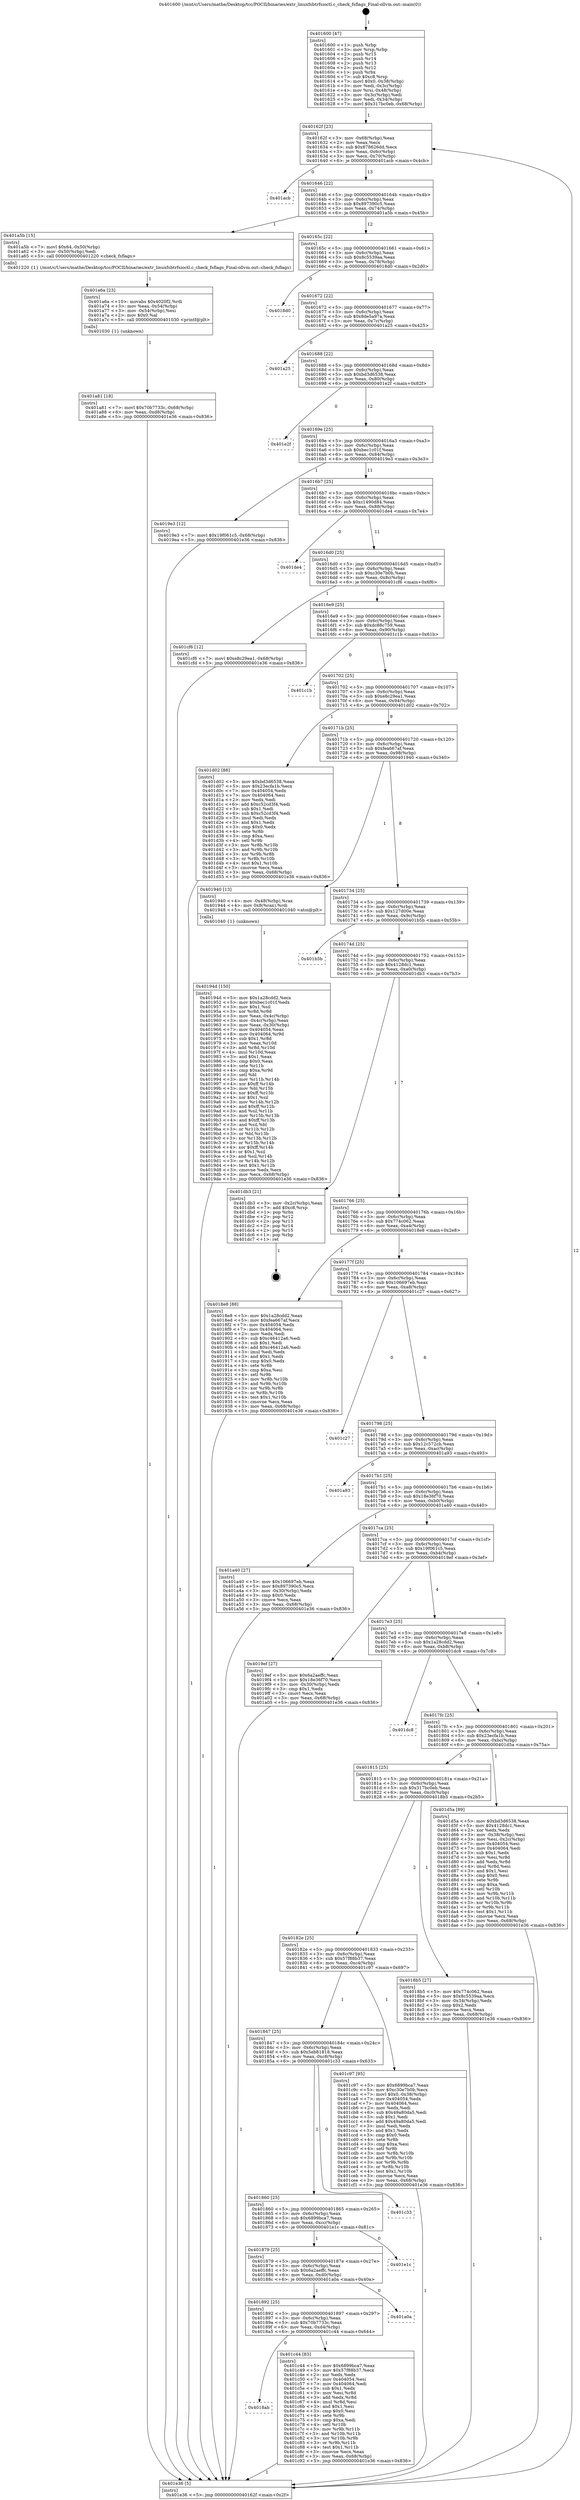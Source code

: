 digraph "0x401600" {
  label = "0x401600 (/mnt/c/Users/mathe/Desktop/tcc/POCII/binaries/extr_linuxfsbtrfsioctl.c_check_fsflags_Final-ollvm.out::main(0))"
  labelloc = "t"
  node[shape=record]

  Entry [label="",width=0.3,height=0.3,shape=circle,fillcolor=black,style=filled]
  "0x40162f" [label="{
     0x40162f [23]\l
     | [instrs]\l
     &nbsp;&nbsp;0x40162f \<+3\>: mov -0x68(%rbp),%eax\l
     &nbsp;&nbsp;0x401632 \<+2\>: mov %eax,%ecx\l
     &nbsp;&nbsp;0x401634 \<+6\>: sub $0x878626dd,%ecx\l
     &nbsp;&nbsp;0x40163a \<+3\>: mov %eax,-0x6c(%rbp)\l
     &nbsp;&nbsp;0x40163d \<+3\>: mov %ecx,-0x70(%rbp)\l
     &nbsp;&nbsp;0x401640 \<+6\>: je 0000000000401acb \<main+0x4cb\>\l
  }"]
  "0x401acb" [label="{
     0x401acb\l
  }", style=dashed]
  "0x401646" [label="{
     0x401646 [22]\l
     | [instrs]\l
     &nbsp;&nbsp;0x401646 \<+5\>: jmp 000000000040164b \<main+0x4b\>\l
     &nbsp;&nbsp;0x40164b \<+3\>: mov -0x6c(%rbp),%eax\l
     &nbsp;&nbsp;0x40164e \<+5\>: sub $0x897390c5,%eax\l
     &nbsp;&nbsp;0x401653 \<+3\>: mov %eax,-0x74(%rbp)\l
     &nbsp;&nbsp;0x401656 \<+6\>: je 0000000000401a5b \<main+0x45b\>\l
  }"]
  Exit [label="",width=0.3,height=0.3,shape=circle,fillcolor=black,style=filled,peripheries=2]
  "0x401a5b" [label="{
     0x401a5b [15]\l
     | [instrs]\l
     &nbsp;&nbsp;0x401a5b \<+7\>: movl $0x64,-0x50(%rbp)\l
     &nbsp;&nbsp;0x401a62 \<+3\>: mov -0x50(%rbp),%edi\l
     &nbsp;&nbsp;0x401a65 \<+5\>: call 0000000000401220 \<check_fsflags\>\l
     | [calls]\l
     &nbsp;&nbsp;0x401220 \{1\} (/mnt/c/Users/mathe/Desktop/tcc/POCII/binaries/extr_linuxfsbtrfsioctl.c_check_fsflags_Final-ollvm.out::check_fsflags)\l
  }"]
  "0x40165c" [label="{
     0x40165c [22]\l
     | [instrs]\l
     &nbsp;&nbsp;0x40165c \<+5\>: jmp 0000000000401661 \<main+0x61\>\l
     &nbsp;&nbsp;0x401661 \<+3\>: mov -0x6c(%rbp),%eax\l
     &nbsp;&nbsp;0x401664 \<+5\>: sub $0x8c5539aa,%eax\l
     &nbsp;&nbsp;0x401669 \<+3\>: mov %eax,-0x78(%rbp)\l
     &nbsp;&nbsp;0x40166c \<+6\>: je 00000000004018d0 \<main+0x2d0\>\l
  }"]
  "0x4018ab" [label="{
     0x4018ab\l
  }", style=dashed]
  "0x4018d0" [label="{
     0x4018d0\l
  }", style=dashed]
  "0x401672" [label="{
     0x401672 [22]\l
     | [instrs]\l
     &nbsp;&nbsp;0x401672 \<+5\>: jmp 0000000000401677 \<main+0x77\>\l
     &nbsp;&nbsp;0x401677 \<+3\>: mov -0x6c(%rbp),%eax\l
     &nbsp;&nbsp;0x40167a \<+5\>: sub $0x8de5a97a,%eax\l
     &nbsp;&nbsp;0x40167f \<+3\>: mov %eax,-0x7c(%rbp)\l
     &nbsp;&nbsp;0x401682 \<+6\>: je 0000000000401a25 \<main+0x425\>\l
  }"]
  "0x401c44" [label="{
     0x401c44 [83]\l
     | [instrs]\l
     &nbsp;&nbsp;0x401c44 \<+5\>: mov $0x6899bca7,%eax\l
     &nbsp;&nbsp;0x401c49 \<+5\>: mov $0x57f88b37,%ecx\l
     &nbsp;&nbsp;0x401c4e \<+2\>: xor %edx,%edx\l
     &nbsp;&nbsp;0x401c50 \<+7\>: mov 0x404054,%esi\l
     &nbsp;&nbsp;0x401c57 \<+7\>: mov 0x404064,%edi\l
     &nbsp;&nbsp;0x401c5e \<+3\>: sub $0x1,%edx\l
     &nbsp;&nbsp;0x401c61 \<+3\>: mov %esi,%r8d\l
     &nbsp;&nbsp;0x401c64 \<+3\>: add %edx,%r8d\l
     &nbsp;&nbsp;0x401c67 \<+4\>: imul %r8d,%esi\l
     &nbsp;&nbsp;0x401c6b \<+3\>: and $0x1,%esi\l
     &nbsp;&nbsp;0x401c6e \<+3\>: cmp $0x0,%esi\l
     &nbsp;&nbsp;0x401c71 \<+4\>: sete %r9b\l
     &nbsp;&nbsp;0x401c75 \<+3\>: cmp $0xa,%edi\l
     &nbsp;&nbsp;0x401c78 \<+4\>: setl %r10b\l
     &nbsp;&nbsp;0x401c7c \<+3\>: mov %r9b,%r11b\l
     &nbsp;&nbsp;0x401c7f \<+3\>: and %r10b,%r11b\l
     &nbsp;&nbsp;0x401c82 \<+3\>: xor %r10b,%r9b\l
     &nbsp;&nbsp;0x401c85 \<+3\>: or %r9b,%r11b\l
     &nbsp;&nbsp;0x401c88 \<+4\>: test $0x1,%r11b\l
     &nbsp;&nbsp;0x401c8c \<+3\>: cmovne %ecx,%eax\l
     &nbsp;&nbsp;0x401c8f \<+3\>: mov %eax,-0x68(%rbp)\l
     &nbsp;&nbsp;0x401c92 \<+5\>: jmp 0000000000401e36 \<main+0x836\>\l
  }"]
  "0x401a25" [label="{
     0x401a25\l
  }", style=dashed]
  "0x401688" [label="{
     0x401688 [22]\l
     | [instrs]\l
     &nbsp;&nbsp;0x401688 \<+5\>: jmp 000000000040168d \<main+0x8d\>\l
     &nbsp;&nbsp;0x40168d \<+3\>: mov -0x6c(%rbp),%eax\l
     &nbsp;&nbsp;0x401690 \<+5\>: sub $0xbd3d6538,%eax\l
     &nbsp;&nbsp;0x401695 \<+3\>: mov %eax,-0x80(%rbp)\l
     &nbsp;&nbsp;0x401698 \<+6\>: je 0000000000401e2f \<main+0x82f\>\l
  }"]
  "0x401892" [label="{
     0x401892 [25]\l
     | [instrs]\l
     &nbsp;&nbsp;0x401892 \<+5\>: jmp 0000000000401897 \<main+0x297\>\l
     &nbsp;&nbsp;0x401897 \<+3\>: mov -0x6c(%rbp),%eax\l
     &nbsp;&nbsp;0x40189a \<+5\>: sub $0x70b7733c,%eax\l
     &nbsp;&nbsp;0x40189f \<+6\>: mov %eax,-0xd4(%rbp)\l
     &nbsp;&nbsp;0x4018a5 \<+6\>: je 0000000000401c44 \<main+0x644\>\l
  }"]
  "0x401e2f" [label="{
     0x401e2f\l
  }", style=dashed]
  "0x40169e" [label="{
     0x40169e [25]\l
     | [instrs]\l
     &nbsp;&nbsp;0x40169e \<+5\>: jmp 00000000004016a3 \<main+0xa3\>\l
     &nbsp;&nbsp;0x4016a3 \<+3\>: mov -0x6c(%rbp),%eax\l
     &nbsp;&nbsp;0x4016a6 \<+5\>: sub $0xbec1c01f,%eax\l
     &nbsp;&nbsp;0x4016ab \<+6\>: mov %eax,-0x84(%rbp)\l
     &nbsp;&nbsp;0x4016b1 \<+6\>: je 00000000004019e3 \<main+0x3e3\>\l
  }"]
  "0x401a0a" [label="{
     0x401a0a\l
  }", style=dashed]
  "0x4019e3" [label="{
     0x4019e3 [12]\l
     | [instrs]\l
     &nbsp;&nbsp;0x4019e3 \<+7\>: movl $0x19f061c5,-0x68(%rbp)\l
     &nbsp;&nbsp;0x4019ea \<+5\>: jmp 0000000000401e36 \<main+0x836\>\l
  }"]
  "0x4016b7" [label="{
     0x4016b7 [25]\l
     | [instrs]\l
     &nbsp;&nbsp;0x4016b7 \<+5\>: jmp 00000000004016bc \<main+0xbc\>\l
     &nbsp;&nbsp;0x4016bc \<+3\>: mov -0x6c(%rbp),%eax\l
     &nbsp;&nbsp;0x4016bf \<+5\>: sub $0xc1490d84,%eax\l
     &nbsp;&nbsp;0x4016c4 \<+6\>: mov %eax,-0x88(%rbp)\l
     &nbsp;&nbsp;0x4016ca \<+6\>: je 0000000000401de4 \<main+0x7e4\>\l
  }"]
  "0x401879" [label="{
     0x401879 [25]\l
     | [instrs]\l
     &nbsp;&nbsp;0x401879 \<+5\>: jmp 000000000040187e \<main+0x27e\>\l
     &nbsp;&nbsp;0x40187e \<+3\>: mov -0x6c(%rbp),%eax\l
     &nbsp;&nbsp;0x401881 \<+5\>: sub $0x6a2aeffc,%eax\l
     &nbsp;&nbsp;0x401886 \<+6\>: mov %eax,-0xd0(%rbp)\l
     &nbsp;&nbsp;0x40188c \<+6\>: je 0000000000401a0a \<main+0x40a\>\l
  }"]
  "0x401de4" [label="{
     0x401de4\l
  }", style=dashed]
  "0x4016d0" [label="{
     0x4016d0 [25]\l
     | [instrs]\l
     &nbsp;&nbsp;0x4016d0 \<+5\>: jmp 00000000004016d5 \<main+0xd5\>\l
     &nbsp;&nbsp;0x4016d5 \<+3\>: mov -0x6c(%rbp),%eax\l
     &nbsp;&nbsp;0x4016d8 \<+5\>: sub $0xc30e7b0b,%eax\l
     &nbsp;&nbsp;0x4016dd \<+6\>: mov %eax,-0x8c(%rbp)\l
     &nbsp;&nbsp;0x4016e3 \<+6\>: je 0000000000401cf6 \<main+0x6f6\>\l
  }"]
  "0x401e1c" [label="{
     0x401e1c\l
  }", style=dashed]
  "0x401cf6" [label="{
     0x401cf6 [12]\l
     | [instrs]\l
     &nbsp;&nbsp;0x401cf6 \<+7\>: movl $0xe8c29ea1,-0x68(%rbp)\l
     &nbsp;&nbsp;0x401cfd \<+5\>: jmp 0000000000401e36 \<main+0x836\>\l
  }"]
  "0x4016e9" [label="{
     0x4016e9 [25]\l
     | [instrs]\l
     &nbsp;&nbsp;0x4016e9 \<+5\>: jmp 00000000004016ee \<main+0xee\>\l
     &nbsp;&nbsp;0x4016ee \<+3\>: mov -0x6c(%rbp),%eax\l
     &nbsp;&nbsp;0x4016f1 \<+5\>: sub $0xdc88c759,%eax\l
     &nbsp;&nbsp;0x4016f6 \<+6\>: mov %eax,-0x90(%rbp)\l
     &nbsp;&nbsp;0x4016fc \<+6\>: je 0000000000401c1b \<main+0x61b\>\l
  }"]
  "0x401860" [label="{
     0x401860 [25]\l
     | [instrs]\l
     &nbsp;&nbsp;0x401860 \<+5\>: jmp 0000000000401865 \<main+0x265\>\l
     &nbsp;&nbsp;0x401865 \<+3\>: mov -0x6c(%rbp),%eax\l
     &nbsp;&nbsp;0x401868 \<+5\>: sub $0x6899bca7,%eax\l
     &nbsp;&nbsp;0x40186d \<+6\>: mov %eax,-0xcc(%rbp)\l
     &nbsp;&nbsp;0x401873 \<+6\>: je 0000000000401e1c \<main+0x81c\>\l
  }"]
  "0x401c1b" [label="{
     0x401c1b\l
  }", style=dashed]
  "0x401702" [label="{
     0x401702 [25]\l
     | [instrs]\l
     &nbsp;&nbsp;0x401702 \<+5\>: jmp 0000000000401707 \<main+0x107\>\l
     &nbsp;&nbsp;0x401707 \<+3\>: mov -0x6c(%rbp),%eax\l
     &nbsp;&nbsp;0x40170a \<+5\>: sub $0xe8c29ea1,%eax\l
     &nbsp;&nbsp;0x40170f \<+6\>: mov %eax,-0x94(%rbp)\l
     &nbsp;&nbsp;0x401715 \<+6\>: je 0000000000401d02 \<main+0x702\>\l
  }"]
  "0x401c33" [label="{
     0x401c33\l
  }", style=dashed]
  "0x401d02" [label="{
     0x401d02 [88]\l
     | [instrs]\l
     &nbsp;&nbsp;0x401d02 \<+5\>: mov $0xbd3d6538,%eax\l
     &nbsp;&nbsp;0x401d07 \<+5\>: mov $0x23ecfa1b,%ecx\l
     &nbsp;&nbsp;0x401d0c \<+7\>: mov 0x404054,%edx\l
     &nbsp;&nbsp;0x401d13 \<+7\>: mov 0x404064,%esi\l
     &nbsp;&nbsp;0x401d1a \<+2\>: mov %edx,%edi\l
     &nbsp;&nbsp;0x401d1c \<+6\>: add $0xc52cd3f4,%edi\l
     &nbsp;&nbsp;0x401d22 \<+3\>: sub $0x1,%edi\l
     &nbsp;&nbsp;0x401d25 \<+6\>: sub $0xc52cd3f4,%edi\l
     &nbsp;&nbsp;0x401d2b \<+3\>: imul %edi,%edx\l
     &nbsp;&nbsp;0x401d2e \<+3\>: and $0x1,%edx\l
     &nbsp;&nbsp;0x401d31 \<+3\>: cmp $0x0,%edx\l
     &nbsp;&nbsp;0x401d34 \<+4\>: sete %r8b\l
     &nbsp;&nbsp;0x401d38 \<+3\>: cmp $0xa,%esi\l
     &nbsp;&nbsp;0x401d3b \<+4\>: setl %r9b\l
     &nbsp;&nbsp;0x401d3f \<+3\>: mov %r8b,%r10b\l
     &nbsp;&nbsp;0x401d42 \<+3\>: and %r9b,%r10b\l
     &nbsp;&nbsp;0x401d45 \<+3\>: xor %r9b,%r8b\l
     &nbsp;&nbsp;0x401d48 \<+3\>: or %r8b,%r10b\l
     &nbsp;&nbsp;0x401d4b \<+4\>: test $0x1,%r10b\l
     &nbsp;&nbsp;0x401d4f \<+3\>: cmovne %ecx,%eax\l
     &nbsp;&nbsp;0x401d52 \<+3\>: mov %eax,-0x68(%rbp)\l
     &nbsp;&nbsp;0x401d55 \<+5\>: jmp 0000000000401e36 \<main+0x836\>\l
  }"]
  "0x40171b" [label="{
     0x40171b [25]\l
     | [instrs]\l
     &nbsp;&nbsp;0x40171b \<+5\>: jmp 0000000000401720 \<main+0x120\>\l
     &nbsp;&nbsp;0x401720 \<+3\>: mov -0x6c(%rbp),%eax\l
     &nbsp;&nbsp;0x401723 \<+5\>: sub $0xfea667af,%eax\l
     &nbsp;&nbsp;0x401728 \<+6\>: mov %eax,-0x98(%rbp)\l
     &nbsp;&nbsp;0x40172e \<+6\>: je 0000000000401940 \<main+0x340\>\l
  }"]
  "0x401847" [label="{
     0x401847 [25]\l
     | [instrs]\l
     &nbsp;&nbsp;0x401847 \<+5\>: jmp 000000000040184c \<main+0x24c\>\l
     &nbsp;&nbsp;0x40184c \<+3\>: mov -0x6c(%rbp),%eax\l
     &nbsp;&nbsp;0x40184f \<+5\>: sub $0x5eb81818,%eax\l
     &nbsp;&nbsp;0x401854 \<+6\>: mov %eax,-0xc8(%rbp)\l
     &nbsp;&nbsp;0x40185a \<+6\>: je 0000000000401c33 \<main+0x633\>\l
  }"]
  "0x401940" [label="{
     0x401940 [13]\l
     | [instrs]\l
     &nbsp;&nbsp;0x401940 \<+4\>: mov -0x48(%rbp),%rax\l
     &nbsp;&nbsp;0x401944 \<+4\>: mov 0x8(%rax),%rdi\l
     &nbsp;&nbsp;0x401948 \<+5\>: call 0000000000401040 \<atoi@plt\>\l
     | [calls]\l
     &nbsp;&nbsp;0x401040 \{1\} (unknown)\l
  }"]
  "0x401734" [label="{
     0x401734 [25]\l
     | [instrs]\l
     &nbsp;&nbsp;0x401734 \<+5\>: jmp 0000000000401739 \<main+0x139\>\l
     &nbsp;&nbsp;0x401739 \<+3\>: mov -0x6c(%rbp),%eax\l
     &nbsp;&nbsp;0x40173c \<+5\>: sub $0x127d00e,%eax\l
     &nbsp;&nbsp;0x401741 \<+6\>: mov %eax,-0x9c(%rbp)\l
     &nbsp;&nbsp;0x401747 \<+6\>: je 0000000000401b5b \<main+0x55b\>\l
  }"]
  "0x401c97" [label="{
     0x401c97 [95]\l
     | [instrs]\l
     &nbsp;&nbsp;0x401c97 \<+5\>: mov $0x6899bca7,%eax\l
     &nbsp;&nbsp;0x401c9c \<+5\>: mov $0xc30e7b0b,%ecx\l
     &nbsp;&nbsp;0x401ca1 \<+7\>: movl $0x0,-0x38(%rbp)\l
     &nbsp;&nbsp;0x401ca8 \<+7\>: mov 0x404054,%edx\l
     &nbsp;&nbsp;0x401caf \<+7\>: mov 0x404064,%esi\l
     &nbsp;&nbsp;0x401cb6 \<+2\>: mov %edx,%edi\l
     &nbsp;&nbsp;0x401cb8 \<+6\>: sub $0x49a80da5,%edi\l
     &nbsp;&nbsp;0x401cbe \<+3\>: sub $0x1,%edi\l
     &nbsp;&nbsp;0x401cc1 \<+6\>: add $0x49a80da5,%edi\l
     &nbsp;&nbsp;0x401cc7 \<+3\>: imul %edi,%edx\l
     &nbsp;&nbsp;0x401cca \<+3\>: and $0x1,%edx\l
     &nbsp;&nbsp;0x401ccd \<+3\>: cmp $0x0,%edx\l
     &nbsp;&nbsp;0x401cd0 \<+4\>: sete %r8b\l
     &nbsp;&nbsp;0x401cd4 \<+3\>: cmp $0xa,%esi\l
     &nbsp;&nbsp;0x401cd7 \<+4\>: setl %r9b\l
     &nbsp;&nbsp;0x401cdb \<+3\>: mov %r8b,%r10b\l
     &nbsp;&nbsp;0x401cde \<+3\>: and %r9b,%r10b\l
     &nbsp;&nbsp;0x401ce1 \<+3\>: xor %r9b,%r8b\l
     &nbsp;&nbsp;0x401ce4 \<+3\>: or %r8b,%r10b\l
     &nbsp;&nbsp;0x401ce7 \<+4\>: test $0x1,%r10b\l
     &nbsp;&nbsp;0x401ceb \<+3\>: cmovne %ecx,%eax\l
     &nbsp;&nbsp;0x401cee \<+3\>: mov %eax,-0x68(%rbp)\l
     &nbsp;&nbsp;0x401cf1 \<+5\>: jmp 0000000000401e36 \<main+0x836\>\l
  }"]
  "0x401b5b" [label="{
     0x401b5b\l
  }", style=dashed]
  "0x40174d" [label="{
     0x40174d [25]\l
     | [instrs]\l
     &nbsp;&nbsp;0x40174d \<+5\>: jmp 0000000000401752 \<main+0x152\>\l
     &nbsp;&nbsp;0x401752 \<+3\>: mov -0x6c(%rbp),%eax\l
     &nbsp;&nbsp;0x401755 \<+5\>: sub $0x4128dc1,%eax\l
     &nbsp;&nbsp;0x40175a \<+6\>: mov %eax,-0xa0(%rbp)\l
     &nbsp;&nbsp;0x401760 \<+6\>: je 0000000000401db3 \<main+0x7b3\>\l
  }"]
  "0x401a81" [label="{
     0x401a81 [18]\l
     | [instrs]\l
     &nbsp;&nbsp;0x401a81 \<+7\>: movl $0x70b7733c,-0x68(%rbp)\l
     &nbsp;&nbsp;0x401a88 \<+6\>: mov %eax,-0xd8(%rbp)\l
     &nbsp;&nbsp;0x401a8e \<+5\>: jmp 0000000000401e36 \<main+0x836\>\l
  }"]
  "0x401db3" [label="{
     0x401db3 [21]\l
     | [instrs]\l
     &nbsp;&nbsp;0x401db3 \<+3\>: mov -0x2c(%rbp),%eax\l
     &nbsp;&nbsp;0x401db6 \<+7\>: add $0xc8,%rsp\l
     &nbsp;&nbsp;0x401dbd \<+1\>: pop %rbx\l
     &nbsp;&nbsp;0x401dbe \<+2\>: pop %r12\l
     &nbsp;&nbsp;0x401dc0 \<+2\>: pop %r13\l
     &nbsp;&nbsp;0x401dc2 \<+2\>: pop %r14\l
     &nbsp;&nbsp;0x401dc4 \<+2\>: pop %r15\l
     &nbsp;&nbsp;0x401dc6 \<+1\>: pop %rbp\l
     &nbsp;&nbsp;0x401dc7 \<+1\>: ret\l
  }"]
  "0x401766" [label="{
     0x401766 [25]\l
     | [instrs]\l
     &nbsp;&nbsp;0x401766 \<+5\>: jmp 000000000040176b \<main+0x16b\>\l
     &nbsp;&nbsp;0x40176b \<+3\>: mov -0x6c(%rbp),%eax\l
     &nbsp;&nbsp;0x40176e \<+5\>: sub $0x774c062,%eax\l
     &nbsp;&nbsp;0x401773 \<+6\>: mov %eax,-0xa4(%rbp)\l
     &nbsp;&nbsp;0x401779 \<+6\>: je 00000000004018e8 \<main+0x2e8\>\l
  }"]
  "0x401a6a" [label="{
     0x401a6a [23]\l
     | [instrs]\l
     &nbsp;&nbsp;0x401a6a \<+10\>: movabs $0x4020f2,%rdi\l
     &nbsp;&nbsp;0x401a74 \<+3\>: mov %eax,-0x54(%rbp)\l
     &nbsp;&nbsp;0x401a77 \<+3\>: mov -0x54(%rbp),%esi\l
     &nbsp;&nbsp;0x401a7a \<+2\>: mov $0x0,%al\l
     &nbsp;&nbsp;0x401a7c \<+5\>: call 0000000000401030 \<printf@plt\>\l
     | [calls]\l
     &nbsp;&nbsp;0x401030 \{1\} (unknown)\l
  }"]
  "0x4018e8" [label="{
     0x4018e8 [88]\l
     | [instrs]\l
     &nbsp;&nbsp;0x4018e8 \<+5\>: mov $0x1a28cdd2,%eax\l
     &nbsp;&nbsp;0x4018ed \<+5\>: mov $0xfea667af,%ecx\l
     &nbsp;&nbsp;0x4018f2 \<+7\>: mov 0x404054,%edx\l
     &nbsp;&nbsp;0x4018f9 \<+7\>: mov 0x404064,%esi\l
     &nbsp;&nbsp;0x401900 \<+2\>: mov %edx,%edi\l
     &nbsp;&nbsp;0x401902 \<+6\>: sub $0xc46412a6,%edi\l
     &nbsp;&nbsp;0x401908 \<+3\>: sub $0x1,%edi\l
     &nbsp;&nbsp;0x40190b \<+6\>: add $0xc46412a6,%edi\l
     &nbsp;&nbsp;0x401911 \<+3\>: imul %edi,%edx\l
     &nbsp;&nbsp;0x401914 \<+3\>: and $0x1,%edx\l
     &nbsp;&nbsp;0x401917 \<+3\>: cmp $0x0,%edx\l
     &nbsp;&nbsp;0x40191a \<+4\>: sete %r8b\l
     &nbsp;&nbsp;0x40191e \<+3\>: cmp $0xa,%esi\l
     &nbsp;&nbsp;0x401921 \<+4\>: setl %r9b\l
     &nbsp;&nbsp;0x401925 \<+3\>: mov %r8b,%r10b\l
     &nbsp;&nbsp;0x401928 \<+3\>: and %r9b,%r10b\l
     &nbsp;&nbsp;0x40192b \<+3\>: xor %r9b,%r8b\l
     &nbsp;&nbsp;0x40192e \<+3\>: or %r8b,%r10b\l
     &nbsp;&nbsp;0x401931 \<+4\>: test $0x1,%r10b\l
     &nbsp;&nbsp;0x401935 \<+3\>: cmovne %ecx,%eax\l
     &nbsp;&nbsp;0x401938 \<+3\>: mov %eax,-0x68(%rbp)\l
     &nbsp;&nbsp;0x40193b \<+5\>: jmp 0000000000401e36 \<main+0x836\>\l
  }"]
  "0x40177f" [label="{
     0x40177f [25]\l
     | [instrs]\l
     &nbsp;&nbsp;0x40177f \<+5\>: jmp 0000000000401784 \<main+0x184\>\l
     &nbsp;&nbsp;0x401784 \<+3\>: mov -0x6c(%rbp),%eax\l
     &nbsp;&nbsp;0x401787 \<+5\>: sub $0x106697eb,%eax\l
     &nbsp;&nbsp;0x40178c \<+6\>: mov %eax,-0xa8(%rbp)\l
     &nbsp;&nbsp;0x401792 \<+6\>: je 0000000000401c27 \<main+0x627\>\l
  }"]
  "0x40194d" [label="{
     0x40194d [150]\l
     | [instrs]\l
     &nbsp;&nbsp;0x40194d \<+5\>: mov $0x1a28cdd2,%ecx\l
     &nbsp;&nbsp;0x401952 \<+5\>: mov $0xbec1c01f,%edx\l
     &nbsp;&nbsp;0x401957 \<+3\>: mov $0x1,%sil\l
     &nbsp;&nbsp;0x40195a \<+3\>: xor %r8d,%r8d\l
     &nbsp;&nbsp;0x40195d \<+3\>: mov %eax,-0x4c(%rbp)\l
     &nbsp;&nbsp;0x401960 \<+3\>: mov -0x4c(%rbp),%eax\l
     &nbsp;&nbsp;0x401963 \<+3\>: mov %eax,-0x30(%rbp)\l
     &nbsp;&nbsp;0x401966 \<+7\>: mov 0x404054,%eax\l
     &nbsp;&nbsp;0x40196d \<+8\>: mov 0x404064,%r9d\l
     &nbsp;&nbsp;0x401975 \<+4\>: sub $0x1,%r8d\l
     &nbsp;&nbsp;0x401979 \<+3\>: mov %eax,%r10d\l
     &nbsp;&nbsp;0x40197c \<+3\>: add %r8d,%r10d\l
     &nbsp;&nbsp;0x40197f \<+4\>: imul %r10d,%eax\l
     &nbsp;&nbsp;0x401983 \<+3\>: and $0x1,%eax\l
     &nbsp;&nbsp;0x401986 \<+3\>: cmp $0x0,%eax\l
     &nbsp;&nbsp;0x401989 \<+4\>: sete %r11b\l
     &nbsp;&nbsp;0x40198d \<+4\>: cmp $0xa,%r9d\l
     &nbsp;&nbsp;0x401991 \<+3\>: setl %bl\l
     &nbsp;&nbsp;0x401994 \<+3\>: mov %r11b,%r14b\l
     &nbsp;&nbsp;0x401997 \<+4\>: xor $0xff,%r14b\l
     &nbsp;&nbsp;0x40199b \<+3\>: mov %bl,%r15b\l
     &nbsp;&nbsp;0x40199e \<+4\>: xor $0xff,%r15b\l
     &nbsp;&nbsp;0x4019a2 \<+4\>: xor $0x1,%sil\l
     &nbsp;&nbsp;0x4019a6 \<+3\>: mov %r14b,%r12b\l
     &nbsp;&nbsp;0x4019a9 \<+4\>: and $0xff,%r12b\l
     &nbsp;&nbsp;0x4019ad \<+3\>: and %sil,%r11b\l
     &nbsp;&nbsp;0x4019b0 \<+3\>: mov %r15b,%r13b\l
     &nbsp;&nbsp;0x4019b3 \<+4\>: and $0xff,%r13b\l
     &nbsp;&nbsp;0x4019b7 \<+3\>: and %sil,%bl\l
     &nbsp;&nbsp;0x4019ba \<+3\>: or %r11b,%r12b\l
     &nbsp;&nbsp;0x4019bd \<+3\>: or %bl,%r13b\l
     &nbsp;&nbsp;0x4019c0 \<+3\>: xor %r13b,%r12b\l
     &nbsp;&nbsp;0x4019c3 \<+3\>: or %r15b,%r14b\l
     &nbsp;&nbsp;0x4019c6 \<+4\>: xor $0xff,%r14b\l
     &nbsp;&nbsp;0x4019ca \<+4\>: or $0x1,%sil\l
     &nbsp;&nbsp;0x4019ce \<+3\>: and %sil,%r14b\l
     &nbsp;&nbsp;0x4019d1 \<+3\>: or %r14b,%r12b\l
     &nbsp;&nbsp;0x4019d4 \<+4\>: test $0x1,%r12b\l
     &nbsp;&nbsp;0x4019d8 \<+3\>: cmovne %edx,%ecx\l
     &nbsp;&nbsp;0x4019db \<+3\>: mov %ecx,-0x68(%rbp)\l
     &nbsp;&nbsp;0x4019de \<+5\>: jmp 0000000000401e36 \<main+0x836\>\l
  }"]
  "0x401c27" [label="{
     0x401c27\l
  }", style=dashed]
  "0x401798" [label="{
     0x401798 [25]\l
     | [instrs]\l
     &nbsp;&nbsp;0x401798 \<+5\>: jmp 000000000040179d \<main+0x19d\>\l
     &nbsp;&nbsp;0x40179d \<+3\>: mov -0x6c(%rbp),%eax\l
     &nbsp;&nbsp;0x4017a0 \<+5\>: sub $0x12c572cb,%eax\l
     &nbsp;&nbsp;0x4017a5 \<+6\>: mov %eax,-0xac(%rbp)\l
     &nbsp;&nbsp;0x4017ab \<+6\>: je 0000000000401a93 \<main+0x493\>\l
  }"]
  "0x401600" [label="{
     0x401600 [47]\l
     | [instrs]\l
     &nbsp;&nbsp;0x401600 \<+1\>: push %rbp\l
     &nbsp;&nbsp;0x401601 \<+3\>: mov %rsp,%rbp\l
     &nbsp;&nbsp;0x401604 \<+2\>: push %r15\l
     &nbsp;&nbsp;0x401606 \<+2\>: push %r14\l
     &nbsp;&nbsp;0x401608 \<+2\>: push %r13\l
     &nbsp;&nbsp;0x40160a \<+2\>: push %r12\l
     &nbsp;&nbsp;0x40160c \<+1\>: push %rbx\l
     &nbsp;&nbsp;0x40160d \<+7\>: sub $0xc8,%rsp\l
     &nbsp;&nbsp;0x401614 \<+7\>: movl $0x0,-0x38(%rbp)\l
     &nbsp;&nbsp;0x40161b \<+3\>: mov %edi,-0x3c(%rbp)\l
     &nbsp;&nbsp;0x40161e \<+4\>: mov %rsi,-0x48(%rbp)\l
     &nbsp;&nbsp;0x401622 \<+3\>: mov -0x3c(%rbp),%edi\l
     &nbsp;&nbsp;0x401625 \<+3\>: mov %edi,-0x34(%rbp)\l
     &nbsp;&nbsp;0x401628 \<+7\>: movl $0x317bc0eb,-0x68(%rbp)\l
  }"]
  "0x401a93" [label="{
     0x401a93\l
  }", style=dashed]
  "0x4017b1" [label="{
     0x4017b1 [25]\l
     | [instrs]\l
     &nbsp;&nbsp;0x4017b1 \<+5\>: jmp 00000000004017b6 \<main+0x1b6\>\l
     &nbsp;&nbsp;0x4017b6 \<+3\>: mov -0x6c(%rbp),%eax\l
     &nbsp;&nbsp;0x4017b9 \<+5\>: sub $0x18e36f70,%eax\l
     &nbsp;&nbsp;0x4017be \<+6\>: mov %eax,-0xb0(%rbp)\l
     &nbsp;&nbsp;0x4017c4 \<+6\>: je 0000000000401a40 \<main+0x440\>\l
  }"]
  "0x401e36" [label="{
     0x401e36 [5]\l
     | [instrs]\l
     &nbsp;&nbsp;0x401e36 \<+5\>: jmp 000000000040162f \<main+0x2f\>\l
  }"]
  "0x401a40" [label="{
     0x401a40 [27]\l
     | [instrs]\l
     &nbsp;&nbsp;0x401a40 \<+5\>: mov $0x106697eb,%eax\l
     &nbsp;&nbsp;0x401a45 \<+5\>: mov $0x897390c5,%ecx\l
     &nbsp;&nbsp;0x401a4a \<+3\>: mov -0x30(%rbp),%edx\l
     &nbsp;&nbsp;0x401a4d \<+3\>: cmp $0x0,%edx\l
     &nbsp;&nbsp;0x401a50 \<+3\>: cmove %ecx,%eax\l
     &nbsp;&nbsp;0x401a53 \<+3\>: mov %eax,-0x68(%rbp)\l
     &nbsp;&nbsp;0x401a56 \<+5\>: jmp 0000000000401e36 \<main+0x836\>\l
  }"]
  "0x4017ca" [label="{
     0x4017ca [25]\l
     | [instrs]\l
     &nbsp;&nbsp;0x4017ca \<+5\>: jmp 00000000004017cf \<main+0x1cf\>\l
     &nbsp;&nbsp;0x4017cf \<+3\>: mov -0x6c(%rbp),%eax\l
     &nbsp;&nbsp;0x4017d2 \<+5\>: sub $0x19f061c5,%eax\l
     &nbsp;&nbsp;0x4017d7 \<+6\>: mov %eax,-0xb4(%rbp)\l
     &nbsp;&nbsp;0x4017dd \<+6\>: je 00000000004019ef \<main+0x3ef\>\l
  }"]
  "0x40182e" [label="{
     0x40182e [25]\l
     | [instrs]\l
     &nbsp;&nbsp;0x40182e \<+5\>: jmp 0000000000401833 \<main+0x233\>\l
     &nbsp;&nbsp;0x401833 \<+3\>: mov -0x6c(%rbp),%eax\l
     &nbsp;&nbsp;0x401836 \<+5\>: sub $0x57f88b37,%eax\l
     &nbsp;&nbsp;0x40183b \<+6\>: mov %eax,-0xc4(%rbp)\l
     &nbsp;&nbsp;0x401841 \<+6\>: je 0000000000401c97 \<main+0x697\>\l
  }"]
  "0x4019ef" [label="{
     0x4019ef [27]\l
     | [instrs]\l
     &nbsp;&nbsp;0x4019ef \<+5\>: mov $0x6a2aeffc,%eax\l
     &nbsp;&nbsp;0x4019f4 \<+5\>: mov $0x18e36f70,%ecx\l
     &nbsp;&nbsp;0x4019f9 \<+3\>: mov -0x30(%rbp),%edx\l
     &nbsp;&nbsp;0x4019fc \<+3\>: cmp $0x1,%edx\l
     &nbsp;&nbsp;0x4019ff \<+3\>: cmovl %ecx,%eax\l
     &nbsp;&nbsp;0x401a02 \<+3\>: mov %eax,-0x68(%rbp)\l
     &nbsp;&nbsp;0x401a05 \<+5\>: jmp 0000000000401e36 \<main+0x836\>\l
  }"]
  "0x4017e3" [label="{
     0x4017e3 [25]\l
     | [instrs]\l
     &nbsp;&nbsp;0x4017e3 \<+5\>: jmp 00000000004017e8 \<main+0x1e8\>\l
     &nbsp;&nbsp;0x4017e8 \<+3\>: mov -0x6c(%rbp),%eax\l
     &nbsp;&nbsp;0x4017eb \<+5\>: sub $0x1a28cdd2,%eax\l
     &nbsp;&nbsp;0x4017f0 \<+6\>: mov %eax,-0xb8(%rbp)\l
     &nbsp;&nbsp;0x4017f6 \<+6\>: je 0000000000401dc8 \<main+0x7c8\>\l
  }"]
  "0x4018b5" [label="{
     0x4018b5 [27]\l
     | [instrs]\l
     &nbsp;&nbsp;0x4018b5 \<+5\>: mov $0x774c062,%eax\l
     &nbsp;&nbsp;0x4018ba \<+5\>: mov $0x8c5539aa,%ecx\l
     &nbsp;&nbsp;0x4018bf \<+3\>: mov -0x34(%rbp),%edx\l
     &nbsp;&nbsp;0x4018c2 \<+3\>: cmp $0x2,%edx\l
     &nbsp;&nbsp;0x4018c5 \<+3\>: cmovne %ecx,%eax\l
     &nbsp;&nbsp;0x4018c8 \<+3\>: mov %eax,-0x68(%rbp)\l
     &nbsp;&nbsp;0x4018cb \<+5\>: jmp 0000000000401e36 \<main+0x836\>\l
  }"]
  "0x401dc8" [label="{
     0x401dc8\l
  }", style=dashed]
  "0x4017fc" [label="{
     0x4017fc [25]\l
     | [instrs]\l
     &nbsp;&nbsp;0x4017fc \<+5\>: jmp 0000000000401801 \<main+0x201\>\l
     &nbsp;&nbsp;0x401801 \<+3\>: mov -0x6c(%rbp),%eax\l
     &nbsp;&nbsp;0x401804 \<+5\>: sub $0x23ecfa1b,%eax\l
     &nbsp;&nbsp;0x401809 \<+6\>: mov %eax,-0xbc(%rbp)\l
     &nbsp;&nbsp;0x40180f \<+6\>: je 0000000000401d5a \<main+0x75a\>\l
  }"]
  "0x401815" [label="{
     0x401815 [25]\l
     | [instrs]\l
     &nbsp;&nbsp;0x401815 \<+5\>: jmp 000000000040181a \<main+0x21a\>\l
     &nbsp;&nbsp;0x40181a \<+3\>: mov -0x6c(%rbp),%eax\l
     &nbsp;&nbsp;0x40181d \<+5\>: sub $0x317bc0eb,%eax\l
     &nbsp;&nbsp;0x401822 \<+6\>: mov %eax,-0xc0(%rbp)\l
     &nbsp;&nbsp;0x401828 \<+6\>: je 00000000004018b5 \<main+0x2b5\>\l
  }"]
  "0x401d5a" [label="{
     0x401d5a [89]\l
     | [instrs]\l
     &nbsp;&nbsp;0x401d5a \<+5\>: mov $0xbd3d6538,%eax\l
     &nbsp;&nbsp;0x401d5f \<+5\>: mov $0x4128dc1,%ecx\l
     &nbsp;&nbsp;0x401d64 \<+2\>: xor %edx,%edx\l
     &nbsp;&nbsp;0x401d66 \<+3\>: mov -0x38(%rbp),%esi\l
     &nbsp;&nbsp;0x401d69 \<+3\>: mov %esi,-0x2c(%rbp)\l
     &nbsp;&nbsp;0x401d6c \<+7\>: mov 0x404054,%esi\l
     &nbsp;&nbsp;0x401d73 \<+7\>: mov 0x404064,%edi\l
     &nbsp;&nbsp;0x401d7a \<+3\>: sub $0x1,%edx\l
     &nbsp;&nbsp;0x401d7d \<+3\>: mov %esi,%r8d\l
     &nbsp;&nbsp;0x401d80 \<+3\>: add %edx,%r8d\l
     &nbsp;&nbsp;0x401d83 \<+4\>: imul %r8d,%esi\l
     &nbsp;&nbsp;0x401d87 \<+3\>: and $0x1,%esi\l
     &nbsp;&nbsp;0x401d8a \<+3\>: cmp $0x0,%esi\l
     &nbsp;&nbsp;0x401d8d \<+4\>: sete %r9b\l
     &nbsp;&nbsp;0x401d91 \<+3\>: cmp $0xa,%edi\l
     &nbsp;&nbsp;0x401d94 \<+4\>: setl %r10b\l
     &nbsp;&nbsp;0x401d98 \<+3\>: mov %r9b,%r11b\l
     &nbsp;&nbsp;0x401d9b \<+3\>: and %r10b,%r11b\l
     &nbsp;&nbsp;0x401d9e \<+3\>: xor %r10b,%r9b\l
     &nbsp;&nbsp;0x401da1 \<+3\>: or %r9b,%r11b\l
     &nbsp;&nbsp;0x401da4 \<+4\>: test $0x1,%r11b\l
     &nbsp;&nbsp;0x401da8 \<+3\>: cmovne %ecx,%eax\l
     &nbsp;&nbsp;0x401dab \<+3\>: mov %eax,-0x68(%rbp)\l
     &nbsp;&nbsp;0x401dae \<+5\>: jmp 0000000000401e36 \<main+0x836\>\l
  }"]
  Entry -> "0x401600" [label=" 1"]
  "0x40162f" -> "0x401acb" [label=" 0"]
  "0x40162f" -> "0x401646" [label=" 13"]
  "0x401db3" -> Exit [label=" 1"]
  "0x401646" -> "0x401a5b" [label=" 1"]
  "0x401646" -> "0x40165c" [label=" 12"]
  "0x401d5a" -> "0x401e36" [label=" 1"]
  "0x40165c" -> "0x4018d0" [label=" 0"]
  "0x40165c" -> "0x401672" [label=" 12"]
  "0x401d02" -> "0x401e36" [label=" 1"]
  "0x401672" -> "0x401a25" [label=" 0"]
  "0x401672" -> "0x401688" [label=" 12"]
  "0x401cf6" -> "0x401e36" [label=" 1"]
  "0x401688" -> "0x401e2f" [label=" 0"]
  "0x401688" -> "0x40169e" [label=" 12"]
  "0x401c44" -> "0x401e36" [label=" 1"]
  "0x40169e" -> "0x4019e3" [label=" 1"]
  "0x40169e" -> "0x4016b7" [label=" 11"]
  "0x401892" -> "0x4018ab" [label=" 0"]
  "0x4016b7" -> "0x401de4" [label=" 0"]
  "0x4016b7" -> "0x4016d0" [label=" 11"]
  "0x401c97" -> "0x401e36" [label=" 1"]
  "0x4016d0" -> "0x401cf6" [label=" 1"]
  "0x4016d0" -> "0x4016e9" [label=" 10"]
  "0x401879" -> "0x401892" [label=" 1"]
  "0x4016e9" -> "0x401c1b" [label=" 0"]
  "0x4016e9" -> "0x401702" [label=" 10"]
  "0x401892" -> "0x401c44" [label=" 1"]
  "0x401702" -> "0x401d02" [label=" 1"]
  "0x401702" -> "0x40171b" [label=" 9"]
  "0x401860" -> "0x401879" [label=" 1"]
  "0x40171b" -> "0x401940" [label=" 1"]
  "0x40171b" -> "0x401734" [label=" 8"]
  "0x401879" -> "0x401a0a" [label=" 0"]
  "0x401734" -> "0x401b5b" [label=" 0"]
  "0x401734" -> "0x40174d" [label=" 8"]
  "0x401847" -> "0x401860" [label=" 1"]
  "0x40174d" -> "0x401db3" [label=" 1"]
  "0x40174d" -> "0x401766" [label=" 7"]
  "0x401860" -> "0x401e1c" [label=" 0"]
  "0x401766" -> "0x4018e8" [label=" 1"]
  "0x401766" -> "0x40177f" [label=" 6"]
  "0x40182e" -> "0x401847" [label=" 1"]
  "0x40177f" -> "0x401c27" [label=" 0"]
  "0x40177f" -> "0x401798" [label=" 6"]
  "0x40182e" -> "0x401c97" [label=" 1"]
  "0x401798" -> "0x401a93" [label=" 0"]
  "0x401798" -> "0x4017b1" [label=" 6"]
  "0x401847" -> "0x401c33" [label=" 0"]
  "0x4017b1" -> "0x401a40" [label=" 1"]
  "0x4017b1" -> "0x4017ca" [label=" 5"]
  "0x401a81" -> "0x401e36" [label=" 1"]
  "0x4017ca" -> "0x4019ef" [label=" 1"]
  "0x4017ca" -> "0x4017e3" [label=" 4"]
  "0x401a6a" -> "0x401a81" [label=" 1"]
  "0x4017e3" -> "0x401dc8" [label=" 0"]
  "0x4017e3" -> "0x4017fc" [label=" 4"]
  "0x401a5b" -> "0x401a6a" [label=" 1"]
  "0x4017fc" -> "0x401d5a" [label=" 1"]
  "0x4017fc" -> "0x401815" [label=" 3"]
  "0x401a40" -> "0x401e36" [label=" 1"]
  "0x401815" -> "0x4018b5" [label=" 1"]
  "0x401815" -> "0x40182e" [label=" 2"]
  "0x4018b5" -> "0x401e36" [label=" 1"]
  "0x401600" -> "0x40162f" [label=" 1"]
  "0x401e36" -> "0x40162f" [label=" 12"]
  "0x4018e8" -> "0x401e36" [label=" 1"]
  "0x401940" -> "0x40194d" [label=" 1"]
  "0x40194d" -> "0x401e36" [label=" 1"]
  "0x4019e3" -> "0x401e36" [label=" 1"]
  "0x4019ef" -> "0x401e36" [label=" 1"]
}
